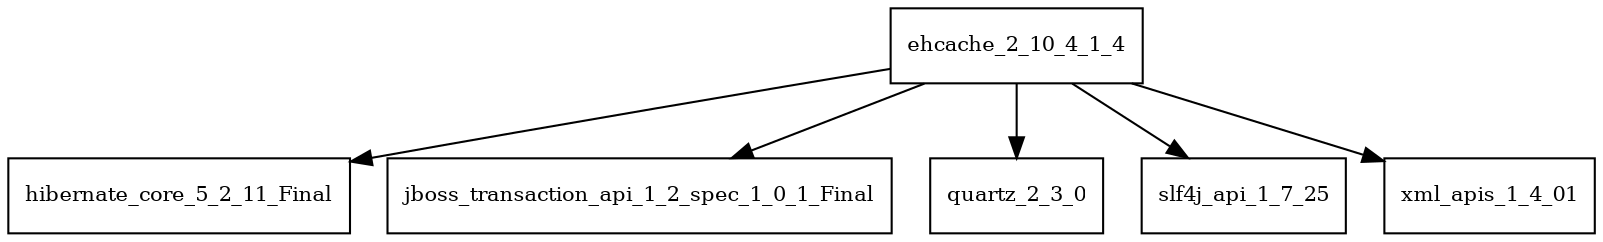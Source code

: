 digraph ehcache_2_10_4_1_4_dependencies {
  node [shape = box, fontsize=10.0];
  ehcache_2_10_4_1_4 -> hibernate_core_5_2_11_Final;
  ehcache_2_10_4_1_4 -> jboss_transaction_api_1_2_spec_1_0_1_Final;
  ehcache_2_10_4_1_4 -> quartz_2_3_0;
  ehcache_2_10_4_1_4 -> slf4j_api_1_7_25;
  ehcache_2_10_4_1_4 -> xml_apis_1_4_01;
}

